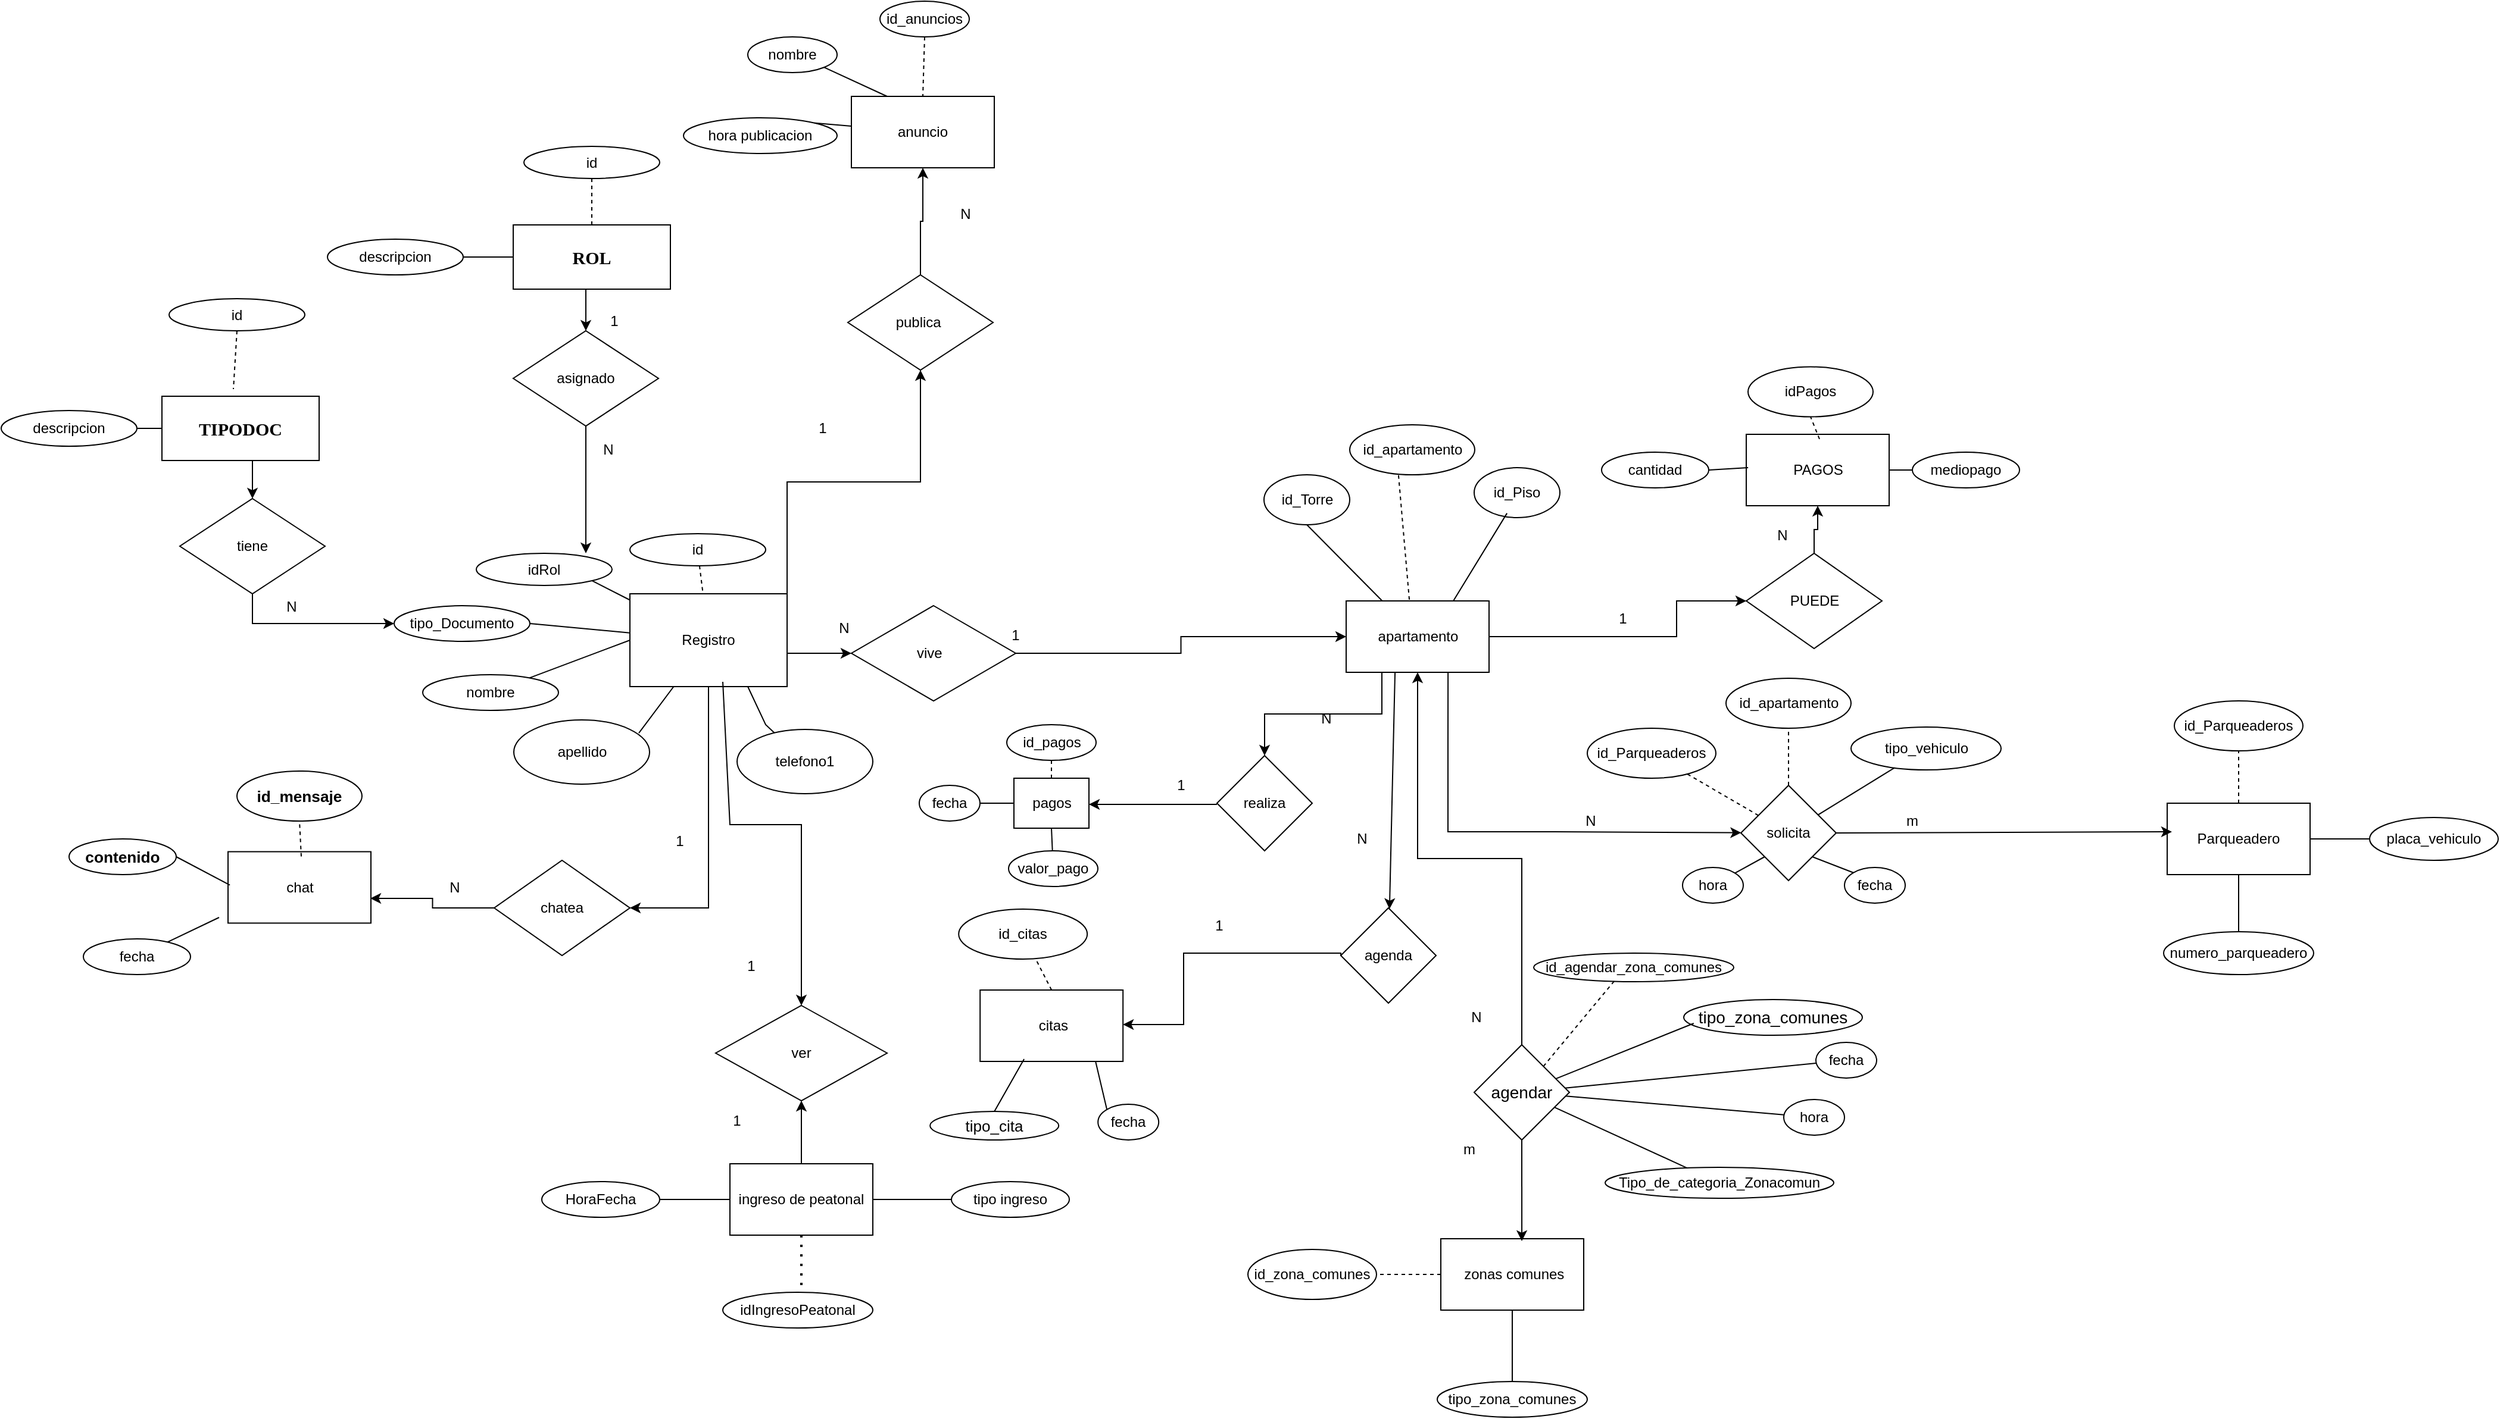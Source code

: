 <mxfile version="26.2.10">
  <diagram id="prtHgNgQTEPvFCAcTncT" name="Page-1">
    <mxGraphModel grid="1" page="1" gridSize="6" guides="1" tooltips="1" connect="1" arrows="1" fold="1" pageScale="1" pageWidth="1654" pageHeight="2336" math="0" shadow="0">
      <root>
        <mxCell id="0" />
        <mxCell id="1" parent="0" />
        <mxCell id="XFZLn8mU4N4aDGrCl8SK-13" style="edgeStyle=orthogonalEdgeStyle;rounded=0;orthogonalLoop=1;jettySize=auto;html=1;exitX=1;exitY=0.5;exitDx=0;exitDy=0;entryX=0;entryY=0.5;entryDx=0;entryDy=0;" edge="1" parent="1" source="XFZLn8mU4N4aDGrCl8SK-1" target="XFZLn8mU4N4aDGrCl8SK-10">
          <mxGeometry relative="1" as="geometry">
            <Array as="points">
              <mxPoint x="909" y="210" />
            </Array>
          </mxGeometry>
        </mxCell>
        <mxCell id="z6CFvc5Y_7R4wMBD-aB0-1" style="edgeStyle=orthogonalEdgeStyle;rounded=0;orthogonalLoop=1;jettySize=auto;html=1;exitX=1;exitY=0;exitDx=0;exitDy=0;" edge="1" parent="1" source="XFZLn8mU4N4aDGrCl8SK-1" target="XFZLn8mU4N4aDGrCl8SK-52">
          <mxGeometry relative="1" as="geometry" />
        </mxCell>
        <mxCell id="9U6cavfSy_mjkK7DyCbC-13" style="edgeStyle=orthogonalEdgeStyle;rounded=0;orthogonalLoop=1;jettySize=auto;html=1;exitX=0.5;exitY=1;exitDx=0;exitDy=0;entryX=1;entryY=0.5;entryDx=0;entryDy=0;" edge="1" parent="1" source="XFZLn8mU4N4aDGrCl8SK-1" target="9U6cavfSy_mjkK7DyCbC-2">
          <mxGeometry relative="1" as="geometry" />
        </mxCell>
        <mxCell id="XFZLn8mU4N4aDGrCl8SK-1" value="Registro" style="rounded=0;whiteSpace=wrap;html=1;" vertex="1" parent="1">
          <mxGeometry x="777" y="160" width="132" height="78" as="geometry" />
        </mxCell>
        <mxCell id="XFZLn8mU4N4aDGrCl8SK-2" value="tipo_Documento" style="ellipse;whiteSpace=wrap;html=1;" vertex="1" parent="1">
          <mxGeometry x="579" y="170" width="114" height="30" as="geometry" />
        </mxCell>
        <mxCell id="XFZLn8mU4N4aDGrCl8SK-3" value="nombre" style="ellipse;whiteSpace=wrap;html=1;" vertex="1" parent="1">
          <mxGeometry x="603" y="228" width="114" height="30" as="geometry" />
        </mxCell>
        <mxCell id="XFZLn8mU4N4aDGrCl8SK-4" value="apellido" style="ellipse;whiteSpace=wrap;html=1;" vertex="1" parent="1">
          <mxGeometry x="679.5" y="266" width="114" height="54" as="geometry" />
        </mxCell>
        <mxCell id="XFZLn8mU4N4aDGrCl8SK-5" value="" style="endArrow=none;html=1;rounded=0;exitX=0.921;exitY=0.204;exitDx=0;exitDy=0;exitPerimeter=0;" edge="1" parent="1" source="XFZLn8mU4N4aDGrCl8SK-4" target="XFZLn8mU4N4aDGrCl8SK-1">
          <mxGeometry width="50" height="50" relative="1" as="geometry">
            <mxPoint x="747" y="362" as="sourcePoint" />
            <mxPoint x="797" y="312" as="targetPoint" />
          </mxGeometry>
        </mxCell>
        <mxCell id="XFZLn8mU4N4aDGrCl8SK-6" value="" style="endArrow=none;html=1;rounded=0;entryX=0;entryY=0.5;entryDx=0;entryDy=0;" edge="1" parent="1" source="XFZLn8mU4N4aDGrCl8SK-3" target="XFZLn8mU4N4aDGrCl8SK-1">
          <mxGeometry width="50" height="50" relative="1" as="geometry">
            <mxPoint x="765" y="326" as="sourcePoint" />
            <mxPoint x="815" y="276" as="targetPoint" />
          </mxGeometry>
        </mxCell>
        <mxCell id="XFZLn8mU4N4aDGrCl8SK-8" value="" style="endArrow=none;dashed=1;html=1;rounded=0;" edge="1" parent="1" source="XFZLn8mU4N4aDGrCl8SK-33" target="XFZLn8mU4N4aDGrCl8SK-1">
          <mxGeometry width="50" height="50" relative="1" as="geometry">
            <mxPoint x="747" y="374" as="sourcePoint" />
            <mxPoint x="797" y="324" as="targetPoint" />
          </mxGeometry>
        </mxCell>
        <mxCell id="XFZLn8mU4N4aDGrCl8SK-14" style="edgeStyle=orthogonalEdgeStyle;rounded=0;orthogonalLoop=1;jettySize=auto;html=1;exitX=1;exitY=0.5;exitDx=0;exitDy=0;entryX=0;entryY=0.5;entryDx=0;entryDy=0;" edge="1" parent="1" source="XFZLn8mU4N4aDGrCl8SK-10" target="XFZLn8mU4N4aDGrCl8SK-23">
          <mxGeometry relative="1" as="geometry">
            <mxPoint x="846" y="156" as="targetPoint" />
          </mxGeometry>
        </mxCell>
        <mxCell id="XFZLn8mU4N4aDGrCl8SK-10" value="vive&amp;nbsp;&amp;nbsp;" style="rhombus;whiteSpace=wrap;html=1;" vertex="1" parent="1">
          <mxGeometry x="963" y="170" width="138" height="80" as="geometry" />
        </mxCell>
        <mxCell id="XFZLn8mU4N4aDGrCl8SK-49" style="edgeStyle=orthogonalEdgeStyle;rounded=0;orthogonalLoop=1;jettySize=auto;html=1;exitX=0.25;exitY=1;exitDx=0;exitDy=0;" edge="1" parent="1" source="XFZLn8mU4N4aDGrCl8SK-23" target="XFZLn8mU4N4aDGrCl8SK-93">
          <mxGeometry relative="1" as="geometry">
            <mxPoint x="1508.875" y="306.035" as="targetPoint" />
          </mxGeometry>
        </mxCell>
        <mxCell id="XFZLn8mU4N4aDGrCl8SK-15" value="id_Torre" style="ellipse;whiteSpace=wrap;html=1;" vertex="1" parent="1">
          <mxGeometry x="1309.5" y="60" width="72" height="42" as="geometry" />
        </mxCell>
        <mxCell id="XFZLn8mU4N4aDGrCl8SK-21" value="id_Piso" style="ellipse;whiteSpace=wrap;html=1;" vertex="1" parent="1">
          <mxGeometry x="1486" y="54" width="72" height="42" as="geometry" />
        </mxCell>
        <mxCell id="wD9vCSs2kiwaSjGG6T85-2" style="edgeStyle=orthogonalEdgeStyle;rounded=0;orthogonalLoop=1;jettySize=auto;html=1;exitX=1;exitY=0.5;exitDx=0;exitDy=0;entryX=0;entryY=0.5;entryDx=0;entryDy=0;" edge="1" parent="1" source="XFZLn8mU4N4aDGrCl8SK-23" target="wD9vCSs2kiwaSjGG6T85-1">
          <mxGeometry relative="1" as="geometry">
            <Array as="points">
              <mxPoint x="1656" y="196" />
              <mxPoint x="1656" y="166" />
            </Array>
          </mxGeometry>
        </mxCell>
        <mxCell id="XFZLn8mU4N4aDGrCl8SK-23" value="apartamento" style="rounded=0;whiteSpace=wrap;html=1;" vertex="1" parent="1">
          <mxGeometry x="1378.5" y="166" width="120" height="60" as="geometry" />
        </mxCell>
        <mxCell id="XFZLn8mU4N4aDGrCl8SK-27" value="id_apartamento" style="ellipse;whiteSpace=wrap;html=1;" vertex="1" parent="1">
          <mxGeometry x="1381.5" y="18" width="105" height="42" as="geometry" />
        </mxCell>
        <mxCell id="XFZLn8mU4N4aDGrCl8SK-28" value="" style="endArrow=none;dashed=1;html=1;rounded=0;exitX=0.442;exitY=-0.017;exitDx=0;exitDy=0;exitPerimeter=0;entryX=0.389;entryY=0.976;entryDx=0;entryDy=0;entryPerimeter=0;" edge="1" parent="1" source="XFZLn8mU4N4aDGrCl8SK-23" target="XFZLn8mU4N4aDGrCl8SK-27">
          <mxGeometry width="50" height="50" relative="1" as="geometry">
            <mxPoint x="1548" y="158" as="sourcePoint" />
            <mxPoint x="1598" y="108" as="targetPoint" />
          </mxGeometry>
        </mxCell>
        <mxCell id="XFZLn8mU4N4aDGrCl8SK-29" value="pagos" style="rounded=0;whiteSpace=wrap;html=1;" vertex="1" parent="1">
          <mxGeometry x="1099.5" y="315" width="63" height="42" as="geometry" />
        </mxCell>
        <mxCell id="XFZLn8mU4N4aDGrCl8SK-33" value="id" style="ellipse;whiteSpace=wrap;html=1;" vertex="1" parent="1">
          <mxGeometry x="777" y="109.5" width="114" height="27" as="geometry" />
        </mxCell>
        <mxCell id="XFZLn8mU4N4aDGrCl8SK-34" value="" style="endArrow=none;html=1;rounded=0;exitX=1;exitY=0.5;exitDx=0;exitDy=0;" edge="1" parent="1" source="XFZLn8mU4N4aDGrCl8SK-2" target="XFZLn8mU4N4aDGrCl8SK-1">
          <mxGeometry width="50" height="50" relative="1" as="geometry">
            <mxPoint x="747" y="188" as="sourcePoint" />
            <mxPoint x="797" y="138" as="targetPoint" />
          </mxGeometry>
        </mxCell>
        <mxCell id="XFZLn8mU4N4aDGrCl8SK-36" value="fecha" style="ellipse;whiteSpace=wrap;html=1;" vertex="1" parent="1">
          <mxGeometry x="1020" y="321" width="51" height="30" as="geometry" />
        </mxCell>
        <mxCell id="XFZLn8mU4N4aDGrCl8SK-37" value="valor_pago" style="ellipse;whiteSpace=wrap;html=1;" vertex="1" parent="1">
          <mxGeometry x="1095" y="376" width="75" height="30" as="geometry" />
        </mxCell>
        <mxCell id="XFZLn8mU4N4aDGrCl8SK-38" value="id_pagos" style="ellipse;whiteSpace=wrap;html=1;" vertex="1" parent="1">
          <mxGeometry x="1093.5" y="270" width="75" height="30" as="geometry" />
        </mxCell>
        <mxCell id="XFZLn8mU4N4aDGrCl8SK-41" value="" style="endArrow=none;dashed=1;html=1;rounded=0;exitX=0.5;exitY=1;exitDx=0;exitDy=0;entryX=0.5;entryY=0;entryDx=0;entryDy=0;" edge="1" parent="1" source="XFZLn8mU4N4aDGrCl8SK-38" target="XFZLn8mU4N4aDGrCl8SK-29">
          <mxGeometry width="50" height="50" relative="1" as="geometry">
            <mxPoint x="1185" y="348" as="sourcePoint" />
            <mxPoint x="1235" y="298" as="targetPoint" />
          </mxGeometry>
        </mxCell>
        <mxCell id="XFZLn8mU4N4aDGrCl8SK-42" value="" style="endArrow=none;html=1;rounded=0;entryX=0.5;entryY=1;entryDx=0;entryDy=0;" edge="1" parent="1" source="XFZLn8mU4N4aDGrCl8SK-37" target="XFZLn8mU4N4aDGrCl8SK-29">
          <mxGeometry width="50" height="50" relative="1" as="geometry">
            <mxPoint x="1191" y="534" as="sourcePoint" />
            <mxPoint x="1241" y="484" as="targetPoint" />
          </mxGeometry>
        </mxCell>
        <mxCell id="XFZLn8mU4N4aDGrCl8SK-43" value="" style="endArrow=none;html=1;rounded=0;exitX=1;exitY=0.5;exitDx=0;exitDy=0;entryX=0;entryY=0.5;entryDx=0;entryDy=0;" edge="1" parent="1" source="XFZLn8mU4N4aDGrCl8SK-36" target="XFZLn8mU4N4aDGrCl8SK-29">
          <mxGeometry width="50" height="50" relative="1" as="geometry">
            <mxPoint x="1251" y="534" as="sourcePoint" />
            <mxPoint x="1301" y="484" as="targetPoint" />
          </mxGeometry>
        </mxCell>
        <mxCell id="XFZLn8mU4N4aDGrCl8SK-50" value="Parqueadero" style="rounded=0;whiteSpace=wrap;html=1;" vertex="1" parent="1">
          <mxGeometry x="2068" y="336" width="120" height="60" as="geometry" />
        </mxCell>
        <mxCell id="z6CFvc5Y_7R4wMBD-aB0-2" style="edgeStyle=orthogonalEdgeStyle;rounded=0;orthogonalLoop=1;jettySize=auto;html=1;exitX=0.5;exitY=0;exitDx=0;exitDy=0;" edge="1" parent="1" source="XFZLn8mU4N4aDGrCl8SK-52" target="XFZLn8mU4N4aDGrCl8SK-55">
          <mxGeometry relative="1" as="geometry" />
        </mxCell>
        <mxCell id="XFZLn8mU4N4aDGrCl8SK-52" value="publica&amp;nbsp;" style="rhombus;whiteSpace=wrap;html=1;" vertex="1" parent="1">
          <mxGeometry x="960" y="-108" width="122" height="80" as="geometry" />
        </mxCell>
        <mxCell id="XFZLn8mU4N4aDGrCl8SK-55" value="anuncio" style="rounded=0;whiteSpace=wrap;html=1;" vertex="1" parent="1">
          <mxGeometry x="963" y="-258" width="120" height="60" as="geometry" />
        </mxCell>
        <mxCell id="XFZLn8mU4N4aDGrCl8SK-57" value="id_Parqueaderos" style="ellipse;whiteSpace=wrap;html=1;" vertex="1" parent="1">
          <mxGeometry x="2074" y="250" width="108" height="42" as="geometry" />
        </mxCell>
        <mxCell id="XFZLn8mU4N4aDGrCl8SK-58" value="placa_vehiculo" style="ellipse;whiteSpace=wrap;html=1;" vertex="1" parent="1">
          <mxGeometry x="2238" y="348" width="108" height="36" as="geometry" />
        </mxCell>
        <mxCell id="XFZLn8mU4N4aDGrCl8SK-59" value="numero_parqueadero" style="ellipse;whiteSpace=wrap;html=1;" vertex="1" parent="1">
          <mxGeometry x="2065" y="444" width="126" height="36" as="geometry" />
        </mxCell>
        <mxCell id="XFZLn8mU4N4aDGrCl8SK-60" value="" style="endArrow=none;dashed=1;html=1;rounded=0;" edge="1" parent="1" source="XFZLn8mU4N4aDGrCl8SK-50" target="XFZLn8mU4N4aDGrCl8SK-57">
          <mxGeometry width="50" height="50" relative="1" as="geometry">
            <mxPoint x="1718.93" y="471.5" as="sourcePoint" />
            <mxPoint x="1946.93" y="295.5" as="targetPoint" />
          </mxGeometry>
        </mxCell>
        <mxCell id="XFZLn8mU4N4aDGrCl8SK-61" value="" style="endArrow=none;html=1;rounded=0;entryX=0;entryY=0.5;entryDx=0;entryDy=0;exitX=1;exitY=0.5;exitDx=0;exitDy=0;" edge="1" parent="1" source="XFZLn8mU4N4aDGrCl8SK-50" target="XFZLn8mU4N4aDGrCl8SK-58">
          <mxGeometry width="50" height="50" relative="1" as="geometry">
            <mxPoint x="1898.93" y="471.5" as="sourcePoint" />
            <mxPoint x="1948.93" y="421.5" as="targetPoint" />
          </mxGeometry>
        </mxCell>
        <mxCell id="XFZLn8mU4N4aDGrCl8SK-62" value="" style="endArrow=none;html=1;rounded=0;exitX=0.5;exitY=1;exitDx=0;exitDy=0;" edge="1" parent="1" source="XFZLn8mU4N4aDGrCl8SK-50" target="XFZLn8mU4N4aDGrCl8SK-59">
          <mxGeometry width="50" height="50" relative="1" as="geometry">
            <mxPoint x="2000.93" y="489.5" as="sourcePoint" />
            <mxPoint x="2050.93" y="439.5" as="targetPoint" />
          </mxGeometry>
        </mxCell>
        <mxCell id="XFZLn8mU4N4aDGrCl8SK-63" value="tipo_vehiculo" style="ellipse;whiteSpace=wrap;html=1;" vertex="1" parent="1">
          <mxGeometry x="1802.5" y="272" width="126" height="36" as="geometry" />
        </mxCell>
        <mxCell id="XFZLn8mU4N4aDGrCl8SK-64" value="" style="endArrow=none;html=1;rounded=0;" edge="1" parent="1" source="XFZLn8mU4N4aDGrCl8SK-63" target="uXZgkRd6HaHkhvPWlQsV-46">
          <mxGeometry width="50" height="50" relative="1" as="geometry">
            <mxPoint x="1826.93" y="525.5" as="sourcePoint" />
            <mxPoint x="1876.93" y="475.5" as="targetPoint" />
          </mxGeometry>
        </mxCell>
        <mxCell id="XFZLn8mU4N4aDGrCl8SK-66" value="id_anuncios" style="ellipse;whiteSpace=wrap;html=1;" vertex="1" parent="1">
          <mxGeometry x="987" y="-338" width="75" height="30" as="geometry" />
        </mxCell>
        <mxCell id="XFZLn8mU4N4aDGrCl8SK-67" value="nombre" style="ellipse;whiteSpace=wrap;html=1;" vertex="1" parent="1">
          <mxGeometry x="876" y="-308" width="75" height="30" as="geometry" />
        </mxCell>
        <mxCell id="XFZLn8mU4N4aDGrCl8SK-69" value="hora publicacion" style="ellipse;whiteSpace=wrap;html=1;" vertex="1" parent="1">
          <mxGeometry x="822" y="-240" width="129" height="30" as="geometry" />
        </mxCell>
        <mxCell id="XFZLn8mU4N4aDGrCl8SK-71" value="" style="endArrow=none;dashed=1;html=1;rounded=0;exitX=0.5;exitY=1;exitDx=0;exitDy=0;entryX=0.5;entryY=0;entryDx=0;entryDy=0;" edge="1" parent="1" source="XFZLn8mU4N4aDGrCl8SK-66" target="XFZLn8mU4N4aDGrCl8SK-55">
          <mxGeometry width="50" height="50" relative="1" as="geometry">
            <mxPoint x="1167" y="-268" as="sourcePoint" />
            <mxPoint x="1217" y="-318" as="targetPoint" />
          </mxGeometry>
        </mxCell>
        <mxCell id="XFZLn8mU4N4aDGrCl8SK-73" value="" style="endArrow=none;html=1;rounded=0;exitX=1;exitY=0;exitDx=0;exitDy=0;" edge="1" parent="1" source="XFZLn8mU4N4aDGrCl8SK-69" target="XFZLn8mU4N4aDGrCl8SK-55">
          <mxGeometry width="50" height="50" relative="1" as="geometry">
            <mxPoint x="987" y="-76" as="sourcePoint" />
            <mxPoint x="1037" y="-126" as="targetPoint" />
          </mxGeometry>
        </mxCell>
        <mxCell id="XFZLn8mU4N4aDGrCl8SK-74" value="" style="endArrow=none;html=1;rounded=0;exitX=1;exitY=1;exitDx=0;exitDy=0;entryX=0.25;entryY=0;entryDx=0;entryDy=0;" edge="1" parent="1" source="XFZLn8mU4N4aDGrCl8SK-67" target="XFZLn8mU4N4aDGrCl8SK-55">
          <mxGeometry width="50" height="50" relative="1" as="geometry">
            <mxPoint x="1089" y="-244" as="sourcePoint" />
            <mxPoint x="1139" y="-294" as="targetPoint" />
          </mxGeometry>
        </mxCell>
        <mxCell id="XFZLn8mU4N4aDGrCl8SK-77" value="&amp;nbsp;citas" style="rounded=0;whiteSpace=wrap;html=1;" vertex="1" parent="1">
          <mxGeometry x="1071.09" y="493" width="120" height="60" as="geometry" />
        </mxCell>
        <mxCell id="XFZLn8mU4N4aDGrCl8SK-81" style="edgeStyle=orthogonalEdgeStyle;rounded=0;orthogonalLoop=1;jettySize=auto;html=1;exitX=0;exitY=0.5;exitDx=0;exitDy=0;" edge="1" parent="1" source="uXZgkRd6HaHkhvPWlQsV-47" target="XFZLn8mU4N4aDGrCl8SK-77">
          <mxGeometry relative="1" as="geometry">
            <mxPoint x="1314" y="444" as="sourcePoint" />
            <Array as="points">
              <mxPoint x="1374" y="462" />
              <mxPoint x="1242" y="462" />
              <mxPoint x="1242" y="522" />
            </Array>
          </mxGeometry>
        </mxCell>
        <mxCell id="XFZLn8mU4N4aDGrCl8SK-82" value="id_citas" style="ellipse;whiteSpace=wrap;html=1;" vertex="1" parent="1">
          <mxGeometry x="1053.09" y="425" width="108" height="42" as="geometry" />
        </mxCell>
        <mxCell id="XFZLn8mU4N4aDGrCl8SK-83" value="&lt;span style=&quot;font-family: Arial; font-size: 13px; text-align: left; white-space-collapse: preserve; background-color: rgb(255, 255, 255);&quot;&gt;tipo_cita&lt;/span&gt;" style="ellipse;whiteSpace=wrap;html=1;" vertex="1" parent="1">
          <mxGeometry x="1029.09" y="595" width="108" height="24" as="geometry" />
        </mxCell>
        <mxCell id="XFZLn8mU4N4aDGrCl8SK-85" value="fecha" style="ellipse;whiteSpace=wrap;html=1;" vertex="1" parent="1">
          <mxGeometry x="1170.09" y="589" width="51" height="30" as="geometry" />
        </mxCell>
        <mxCell id="XFZLn8mU4N4aDGrCl8SK-88" value="" style="endArrow=none;html=1;rounded=0;exitX=0.308;exitY=0.967;exitDx=0;exitDy=0;entryX=0.5;entryY=0;entryDx=0;entryDy=0;exitPerimeter=0;" edge="1" parent="1" source="XFZLn8mU4N4aDGrCl8SK-77" target="XFZLn8mU4N4aDGrCl8SK-83">
          <mxGeometry width="50" height="50" relative="1" as="geometry">
            <mxPoint x="1131.09" y="531" as="sourcePoint" />
            <mxPoint x="1181.09" y="481" as="targetPoint" />
          </mxGeometry>
        </mxCell>
        <mxCell id="XFZLn8mU4N4aDGrCl8SK-90" value="" style="endArrow=none;html=1;rounded=0;exitX=0.808;exitY=1;exitDx=0;exitDy=0;entryX=0;entryY=0;entryDx=0;entryDy=0;exitPerimeter=0;" edge="1" parent="1" source="XFZLn8mU4N4aDGrCl8SK-77" target="XFZLn8mU4N4aDGrCl8SK-85">
          <mxGeometry width="50" height="50" relative="1" as="geometry">
            <mxPoint x="1149.09" y="645" as="sourcePoint" />
            <mxPoint x="1199.09" y="595" as="targetPoint" />
          </mxGeometry>
        </mxCell>
        <mxCell id="XFZLn8mU4N4aDGrCl8SK-92" value="" style="endArrow=none;dashed=1;html=1;rounded=0;exitX=0.5;exitY=0;exitDx=0;exitDy=0;" edge="1" parent="1" source="XFZLn8mU4N4aDGrCl8SK-77" target="XFZLn8mU4N4aDGrCl8SK-82">
          <mxGeometry width="50" height="50" relative="1" as="geometry">
            <mxPoint x="1059.09" y="459" as="sourcePoint" />
            <mxPoint x="1109.09" y="409" as="targetPoint" />
          </mxGeometry>
        </mxCell>
        <mxCell id="XFZLn8mU4N4aDGrCl8SK-93" value="realiza" style="rhombus;whiteSpace=wrap;html=1;" vertex="1" parent="1">
          <mxGeometry x="1270.0" y="296" width="80" height="80" as="geometry" />
        </mxCell>
        <mxCell id="XFZLn8mU4N4aDGrCl8SK-95" value="&amp;nbsp;zonas comunes" style="rounded=0;whiteSpace=wrap;html=1;" vertex="1" parent="1">
          <mxGeometry x="1458.0" y="702" width="120" height="60" as="geometry" />
        </mxCell>
        <mxCell id="XFZLn8mU4N4aDGrCl8SK-103" value="id_zona_comunes" style="ellipse;whiteSpace=wrap;html=1;" vertex="1" parent="1">
          <mxGeometry x="1296.0" y="711" width="108" height="42" as="geometry" />
        </mxCell>
        <mxCell id="XFZLn8mU4N4aDGrCl8SK-104" value="&lt;font style=&quot;font-size: 14px;&quot;&gt;tipo_zona_comunes&lt;/font&gt;" style="ellipse;whiteSpace=wrap;html=1;" vertex="1" parent="1">
          <mxGeometry x="1662" y="501" width="150" height="30" as="geometry" />
        </mxCell>
        <mxCell id="XFZLn8mU4N4aDGrCl8SK-105" value="" style="endArrow=none;dashed=1;html=1;rounded=0;exitX=0;exitY=0.5;exitDx=0;exitDy=0;" edge="1" parent="1" source="XFZLn8mU4N4aDGrCl8SK-95" target="XFZLn8mU4N4aDGrCl8SK-103">
          <mxGeometry width="50" height="50" relative="1" as="geometry">
            <mxPoint x="1742.93" y="806" as="sourcePoint" />
            <mxPoint x="1792.93" y="756" as="targetPoint" />
          </mxGeometry>
        </mxCell>
        <mxCell id="XFZLn8mU4N4aDGrCl8SK-107" value="fecha" style="ellipse;whiteSpace=wrap;html=1;" vertex="1" parent="1">
          <mxGeometry x="1773.0" y="537" width="51" height="30" as="geometry" />
        </mxCell>
        <mxCell id="XFZLn8mU4N4aDGrCl8SK-108" value="hora" style="ellipse;whiteSpace=wrap;html=1;" vertex="1" parent="1">
          <mxGeometry x="1746.0" y="585" width="51" height="30" as="geometry" />
        </mxCell>
        <mxCell id="XFZLn8mU4N4aDGrCl8SK-109" value="&lt;font style=&quot;font-size: 12px;&quot;&gt;id_agendar_zona_comunes&lt;/font&gt;" style="ellipse;whiteSpace=wrap;html=1;fontSize=10;" vertex="1" parent="1">
          <mxGeometry x="1536" y="462" width="168" height="24" as="geometry" />
        </mxCell>
        <mxCell id="XFZLn8mU4N4aDGrCl8SK-112" value="Tipo_de_categoria_Zonacomun" style="ellipse;whiteSpace=wrap;html=1;" vertex="1" parent="1">
          <mxGeometry x="1596" y="642" width="192" height="26" as="geometry" />
        </mxCell>
        <mxCell id="XFZLn8mU4N4aDGrCl8SK-120" value="N" style="text;html=1;align=center;verticalAlign=middle;whiteSpace=wrap;rounded=0;" vertex="1" parent="1">
          <mxGeometry x="927" y="174" width="60" height="30" as="geometry" />
        </mxCell>
        <mxCell id="XFZLn8mU4N4aDGrCl8SK-122" value="1" style="text;html=1;align=center;verticalAlign=middle;whiteSpace=wrap;rounded=0;" vertex="1" parent="1">
          <mxGeometry x="1071" y="180" width="60" height="30" as="geometry" />
        </mxCell>
        <mxCell id="UNmhmMYlqOH1gAnvqfug-22" style="edgeStyle=orthogonalEdgeStyle;rounded=0;orthogonalLoop=1;jettySize=auto;html=1;exitX=1;exitY=1;exitDx=0;exitDy=0;entryX=1;entryY=0.5;entryDx=0;entryDy=0;" edge="1" parent="1">
          <mxGeometry relative="1" as="geometry">
            <mxPoint x="1270" y="337" as="sourcePoint" />
            <mxPoint x="1162.5" y="337" as="targetPoint" />
          </mxGeometry>
        </mxCell>
        <mxCell id="XFZLn8mU4N4aDGrCl8SK-127" value="1" style="text;html=1;align=center;verticalAlign=middle;whiteSpace=wrap;rounded=0;" vertex="1" parent="1">
          <mxGeometry x="1210" y="306" width="60" height="30" as="geometry" />
        </mxCell>
        <mxCell id="XFZLn8mU4N4aDGrCl8SK-128" value="N" style="text;html=1;align=center;verticalAlign=middle;whiteSpace=wrap;rounded=0;" vertex="1" parent="1">
          <mxGeometry x="1332" y="250" width="60" height="30" as="geometry" />
        </mxCell>
        <mxCell id="XFZLn8mU4N4aDGrCl8SK-138" value="N" style="text;html=1;align=center;verticalAlign=middle;whiteSpace=wrap;rounded=0;" vertex="1" parent="1">
          <mxGeometry x="1029.09" y="-174" width="60" height="30" as="geometry" />
        </mxCell>
        <mxCell id="XFZLn8mU4N4aDGrCl8SK-142" value="N" style="text;html=1;align=center;verticalAlign=middle;whiteSpace=wrap;rounded=0;" vertex="1" parent="1">
          <mxGeometry x="1554.0" y="336" width="60" height="30" as="geometry" />
        </mxCell>
        <mxCell id="XFZLn8mU4N4aDGrCl8SK-143" value="1" style="text;html=1;align=center;verticalAlign=middle;whiteSpace=wrap;rounded=0;" vertex="1" parent="1">
          <mxGeometry x="1242.0" y="424" width="60" height="30" as="geometry" />
        </mxCell>
        <mxCell id="XFZLn8mU4N4aDGrCl8SK-144" value="m" style="text;html=1;align=center;verticalAlign=middle;whiteSpace=wrap;rounded=0;" vertex="1" parent="1">
          <mxGeometry x="1452.0" y="612" width="60" height="30" as="geometry" />
        </mxCell>
        <mxCell id="uXZgkRd6HaHkhvPWlQsV-45" value="m" style="text;html=1;align=center;verticalAlign=middle;whiteSpace=wrap;rounded=0;" vertex="1" parent="1">
          <mxGeometry x="1824.0" y="336" width="60" height="30" as="geometry" />
        </mxCell>
        <mxCell id="uXZgkRd6HaHkhvPWlQsV-46" value="solicita" style="rhombus;whiteSpace=wrap;html=1;" vertex="1" parent="1">
          <mxGeometry x="1710.0" y="321" width="80" height="80" as="geometry" />
        </mxCell>
        <mxCell id="uXZgkRd6HaHkhvPWlQsV-47" value="agenda" style="rhombus;whiteSpace=wrap;html=1;" vertex="1" parent="1">
          <mxGeometry x="1374.0" y="424" width="80" height="80" as="geometry" />
        </mxCell>
        <mxCell id="uXZgkRd6HaHkhvPWlQsV-51" value="" style="endArrow=classic;html=1;rounded=0;exitX=0.342;exitY=1;exitDx=0;exitDy=0;exitPerimeter=0;" edge="1" parent="1" source="XFZLn8mU4N4aDGrCl8SK-23" target="uXZgkRd6HaHkhvPWlQsV-47">
          <mxGeometry width="50" height="50" relative="1" as="geometry">
            <mxPoint x="1422" y="246" as="sourcePoint" />
            <mxPoint x="1478" y="450" as="targetPoint" />
          </mxGeometry>
        </mxCell>
        <mxCell id="uXZgkRd6HaHkhvPWlQsV-52" value="" style="endArrow=classic;html=1;rounded=0;exitX=0.713;exitY=1;exitDx=0;exitDy=0;exitPerimeter=0;" edge="1" parent="1" source="XFZLn8mU4N4aDGrCl8SK-23" target="uXZgkRd6HaHkhvPWlQsV-46">
          <mxGeometry width="50" height="50" relative="1" as="geometry">
            <mxPoint x="1428" y="500" as="sourcePoint" />
            <mxPoint x="1478" y="450" as="targetPoint" />
            <Array as="points">
              <mxPoint x="1464" y="288" />
              <mxPoint x="1464" y="360" />
              <mxPoint x="1554" y="360" />
            </Array>
          </mxGeometry>
        </mxCell>
        <mxCell id="uXZgkRd6HaHkhvPWlQsV-53" value="N" style="text;html=1;align=center;verticalAlign=middle;whiteSpace=wrap;rounded=0;" vertex="1" parent="1">
          <mxGeometry x="1362" y="351" width="60" height="30" as="geometry" />
        </mxCell>
        <mxCell id="LCZmsySplRcOUDj-iDFr-1" value="tipo_zona_comunes" style="ellipse;whiteSpace=wrap;html=1;" vertex="1" parent="1">
          <mxGeometry x="1455" y="822" width="126" height="30" as="geometry" />
        </mxCell>
        <mxCell id="WKXp70jI0YYsmDOxTHGR-8" value="" style="endArrow=none;html=1;rounded=0;entryX=0.5;entryY=1;entryDx=0;entryDy=0;" edge="1" parent="1" source="XFZLn8mU4N4aDGrCl8SK-23" target="XFZLn8mU4N4aDGrCl8SK-15">
          <mxGeometry width="50" height="50" relative="1" as="geometry">
            <mxPoint x="708" y="186" as="sourcePoint" />
            <mxPoint x="770" y="270" as="targetPoint" />
          </mxGeometry>
        </mxCell>
        <mxCell id="WKXp70jI0YYsmDOxTHGR-10" value="" style="endArrow=none;html=1;rounded=0;entryX=0.383;entryY=0.912;entryDx=0;entryDy=0;entryPerimeter=0;exitX=0.75;exitY=0;exitDx=0;exitDy=0;" edge="1" parent="1" source="XFZLn8mU4N4aDGrCl8SK-23" target="XFZLn8mU4N4aDGrCl8SK-21">
          <mxGeometry width="50" height="50" relative="1" as="geometry">
            <mxPoint x="816" y="380" as="sourcePoint" />
            <mxPoint x="866" y="330" as="targetPoint" />
            <Array as="points" />
          </mxGeometry>
        </mxCell>
        <mxCell id="UNmhmMYlqOH1gAnvqfug-1" style="edgeStyle=orthogonalEdgeStyle;rounded=0;orthogonalLoop=1;jettySize=auto;html=1;exitX=0.5;exitY=1;exitDx=0;exitDy=0;" edge="1" parent="1" source="XFZLn8mU4N4aDGrCl8SK-38" target="XFZLn8mU4N4aDGrCl8SK-38">
          <mxGeometry relative="1" as="geometry" />
        </mxCell>
        <mxCell id="UNmhmMYlqOH1gAnvqfug-3" value="N" style="text;html=1;align=center;verticalAlign=middle;whiteSpace=wrap;rounded=0;" vertex="1" parent="1">
          <mxGeometry x="1458" y="501" width="60" height="30" as="geometry" />
        </mxCell>
        <mxCell id="UNmhmMYlqOH1gAnvqfug-8" style="edgeStyle=orthogonalEdgeStyle;rounded=0;orthogonalLoop=1;jettySize=auto;html=1;exitX=0.5;exitY=0;exitDx=0;exitDy=0;entryX=0.5;entryY=1;entryDx=0;entryDy=0;" edge="1" parent="1" source="UNmhmMYlqOH1gAnvqfug-6" target="XFZLn8mU4N4aDGrCl8SK-23">
          <mxGeometry relative="1" as="geometry" />
        </mxCell>
        <mxCell id="UNmhmMYlqOH1gAnvqfug-6" value="&lt;font style=&quot;font-size: 14px;&quot;&gt;agendar&lt;/font&gt;" style="rhombus;whiteSpace=wrap;html=1;" vertex="1" parent="1">
          <mxGeometry x="1486.0" y="539" width="80" height="80" as="geometry" />
        </mxCell>
        <mxCell id="UNmhmMYlqOH1gAnvqfug-13" value="" style="endArrow=none;html=1;rounded=0;entryX=0.056;entryY=0.667;entryDx=0;entryDy=0;entryPerimeter=0;" edge="1" parent="1" source="UNmhmMYlqOH1gAnvqfug-6" target="XFZLn8mU4N4aDGrCl8SK-104">
          <mxGeometry width="50" height="50" relative="1" as="geometry">
            <mxPoint x="1565.996" y="551.996" as="sourcePoint" />
            <mxPoint x="1687.71" y="531.71" as="targetPoint" />
          </mxGeometry>
        </mxCell>
        <mxCell id="UNmhmMYlqOH1gAnvqfug-14" value="" style="endArrow=none;dashed=1;html=1;rounded=0;entryX=0.405;entryY=0.958;entryDx=0;entryDy=0;entryPerimeter=0;" edge="1" parent="1" source="UNmhmMYlqOH1gAnvqfug-6" target="XFZLn8mU4N4aDGrCl8SK-109">
          <mxGeometry width="50" height="50" relative="1" as="geometry">
            <mxPoint x="1596" y="560" as="sourcePoint" />
            <mxPoint x="1646" y="510" as="targetPoint" />
          </mxGeometry>
        </mxCell>
        <mxCell id="UNmhmMYlqOH1gAnvqfug-15" value="" style="endArrow=none;html=1;rounded=0;" edge="1" parent="1" source="UNmhmMYlqOH1gAnvqfug-6" target="XFZLn8mU4N4aDGrCl8SK-107">
          <mxGeometry width="50" height="50" relative="1" as="geometry">
            <mxPoint x="1686" y="614" as="sourcePoint" />
            <mxPoint x="1736" y="564" as="targetPoint" />
          </mxGeometry>
        </mxCell>
        <mxCell id="UNmhmMYlqOH1gAnvqfug-16" value="" style="endArrow=none;html=1;rounded=0;" edge="1" parent="1" source="UNmhmMYlqOH1gAnvqfug-6" target="XFZLn8mU4N4aDGrCl8SK-108">
          <mxGeometry width="50" height="50" relative="1" as="geometry">
            <mxPoint x="1608" y="626" as="sourcePoint" />
            <mxPoint x="1658" y="576" as="targetPoint" />
          </mxGeometry>
        </mxCell>
        <mxCell id="UNmhmMYlqOH1gAnvqfug-18" value="" style="endArrow=none;html=1;rounded=0;" edge="1" parent="1" source="UNmhmMYlqOH1gAnvqfug-6" target="XFZLn8mU4N4aDGrCl8SK-112">
          <mxGeometry width="50" height="50" relative="1" as="geometry">
            <mxPoint x="1662" y="704" as="sourcePoint" />
            <mxPoint x="1712" y="654" as="targetPoint" />
          </mxGeometry>
        </mxCell>
        <mxCell id="UNmhmMYlqOH1gAnvqfug-20" style="edgeStyle=orthogonalEdgeStyle;rounded=0;orthogonalLoop=1;jettySize=auto;html=1;exitX=0.5;exitY=1;exitDx=0;exitDy=0;entryX=0.567;entryY=0.033;entryDx=0;entryDy=0;entryPerimeter=0;" edge="1" parent="1" source="UNmhmMYlqOH1gAnvqfug-6" target="XFZLn8mU4N4aDGrCl8SK-95">
          <mxGeometry relative="1" as="geometry" />
        </mxCell>
        <mxCell id="UNmhmMYlqOH1gAnvqfug-21" value="" style="endArrow=none;html=1;rounded=0;entryX=0.5;entryY=1;entryDx=0;entryDy=0;" edge="1" parent="1" source="LCZmsySplRcOUDj-iDFr-1" target="XFZLn8mU4N4aDGrCl8SK-95">
          <mxGeometry width="50" height="50" relative="1" as="geometry">
            <mxPoint x="1614" y="776" as="sourcePoint" />
            <mxPoint x="1664" y="726" as="targetPoint" />
          </mxGeometry>
        </mxCell>
        <mxCell id="M65XA3ntROZhBf9hPt6s-28" style="edgeStyle=orthogonalEdgeStyle;rounded=0;orthogonalLoop=1;jettySize=auto;html=1;exitX=0.5;exitY=1;exitDx=0;exitDy=0;entryX=0.5;entryY=0;entryDx=0;entryDy=0;" edge="1" parent="1" source="M65XA3ntROZhBf9hPt6s-19" target="M65XA3ntROZhBf9hPt6s-26">
          <mxGeometry relative="1" as="geometry" />
        </mxCell>
        <mxCell id="M65XA3ntROZhBf9hPt6s-19" value="&lt;span style=&quot;font-family: docs-Calibri; font-size: 15px; font-weight: 700; text-align: left; white-space-collapse: preserve; background-color: rgb(255, 255, 255);&quot;&gt;TIPODOC&lt;/span&gt;" style="rounded=0;whiteSpace=wrap;html=1;" vertex="1" parent="1">
          <mxGeometry x="384" y="-6" width="132" height="54" as="geometry" />
        </mxCell>
        <mxCell id="M65XA3ntROZhBf9hPt6s-20" value="descripcion" style="ellipse;whiteSpace=wrap;html=1;" vertex="1" parent="1">
          <mxGeometry x="249" y="6" width="114" height="30" as="geometry" />
        </mxCell>
        <mxCell id="M65XA3ntROZhBf9hPt6s-21" value="id" style="ellipse;whiteSpace=wrap;html=1;" vertex="1" parent="1">
          <mxGeometry x="390" y="-88" width="114" height="27" as="geometry" />
        </mxCell>
        <mxCell id="M65XA3ntROZhBf9hPt6s-23" value="" style="endArrow=none;html=1;rounded=0;entryX=1;entryY=0.5;entryDx=0;entryDy=0;exitX=0;exitY=0.5;exitDx=0;exitDy=0;" edge="1" parent="1" source="M65XA3ntROZhBf9hPt6s-19" target="M65XA3ntROZhBf9hPt6s-20">
          <mxGeometry width="50" height="50" relative="1" as="geometry">
            <mxPoint x="363" y="134" as="sourcePoint" />
            <mxPoint x="413" y="84" as="targetPoint" />
          </mxGeometry>
        </mxCell>
        <mxCell id="M65XA3ntROZhBf9hPt6s-24" value="" style="endArrow=none;dashed=1;html=1;rounded=0;exitX=0.5;exitY=1;exitDx=0;exitDy=0;" edge="1" parent="1" source="M65XA3ntROZhBf9hPt6s-21">
          <mxGeometry width="50" height="50" relative="1" as="geometry">
            <mxPoint x="532" y="-63" as="sourcePoint" />
            <mxPoint x="444" y="-12" as="targetPoint" />
          </mxGeometry>
        </mxCell>
        <mxCell id="M65XA3ntROZhBf9hPt6s-27" style="edgeStyle=orthogonalEdgeStyle;rounded=0;orthogonalLoop=1;jettySize=auto;html=1;exitX=0.5;exitY=1;exitDx=0;exitDy=0;entryX=0;entryY=0.5;entryDx=0;entryDy=0;" edge="1" parent="1" source="M65XA3ntROZhBf9hPt6s-26" target="XFZLn8mU4N4aDGrCl8SK-2">
          <mxGeometry relative="1" as="geometry" />
        </mxCell>
        <mxCell id="M65XA3ntROZhBf9hPt6s-26" value="tiene" style="rhombus;whiteSpace=wrap;html=1;" vertex="1" parent="1">
          <mxGeometry x="399" y="80" width="122" height="80" as="geometry" />
        </mxCell>
        <mxCell id="M65XA3ntROZhBf9hPt6s-30" value="N" style="text;html=1;align=center;verticalAlign=middle;whiteSpace=wrap;rounded=0;" vertex="1" parent="1">
          <mxGeometry x="463" y="156" width="60" height="30" as="geometry" />
        </mxCell>
        <mxCell id="M65XA3ntROZhBf9hPt6s-31" style="edgeStyle=orthogonalEdgeStyle;rounded=0;orthogonalLoop=1;jettySize=auto;html=1;exitX=0.5;exitY=1;exitDx=0;exitDy=0;entryX=0.5;entryY=0;entryDx=0;entryDy=0;" edge="1" parent="1" source="M65XA3ntROZhBf9hPt6s-32" target="M65XA3ntROZhBf9hPt6s-38">
          <mxGeometry relative="1" as="geometry" />
        </mxCell>
        <mxCell id="M65XA3ntROZhBf9hPt6s-32" value="&lt;span style=&quot;font-family: docs-Calibri; font-size: 15px; font-weight: 700; text-align: left; white-space-collapse: preserve; background-color: rgb(255, 255, 255);&quot;&gt;ROL&lt;/span&gt;" style="rounded=0;whiteSpace=wrap;html=1;" vertex="1" parent="1">
          <mxGeometry x="679" y="-150" width="132" height="54" as="geometry" />
        </mxCell>
        <mxCell id="M65XA3ntROZhBf9hPt6s-33" value="descripcion" style="ellipse;whiteSpace=wrap;html=1;" vertex="1" parent="1">
          <mxGeometry x="523" y="-138" width="114" height="30" as="geometry" />
        </mxCell>
        <mxCell id="M65XA3ntROZhBf9hPt6s-34" value="id" style="ellipse;whiteSpace=wrap;html=1;" vertex="1" parent="1">
          <mxGeometry x="688" y="-216" width="114" height="27" as="geometry" />
        </mxCell>
        <mxCell id="M65XA3ntROZhBf9hPt6s-35" value="" style="endArrow=none;html=1;rounded=0;entryX=1;entryY=0.5;entryDx=0;entryDy=0;" edge="1" parent="1" source="M65XA3ntROZhBf9hPt6s-32" target="M65XA3ntROZhBf9hPt6s-33">
          <mxGeometry width="50" height="50" relative="1" as="geometry">
            <mxPoint x="637" y="-10" as="sourcePoint" />
            <mxPoint x="687" y="-60" as="targetPoint" />
          </mxGeometry>
        </mxCell>
        <mxCell id="M65XA3ntROZhBf9hPt6s-36" value="" style="endArrow=none;dashed=1;html=1;rounded=0;exitX=0.5;exitY=1;exitDx=0;exitDy=0;entryX=0.5;entryY=0;entryDx=0;entryDy=0;" edge="1" parent="1" source="M65XA3ntROZhBf9hPt6s-34" target="M65XA3ntROZhBf9hPt6s-32">
          <mxGeometry width="50" height="50" relative="1" as="geometry">
            <mxPoint x="806" y="-207" as="sourcePoint" />
            <mxPoint x="787" y="-160" as="targetPoint" />
          </mxGeometry>
        </mxCell>
        <mxCell id="M65XA3ntROZhBf9hPt6s-38" value="asignado" style="rhombus;whiteSpace=wrap;html=1;" vertex="1" parent="1">
          <mxGeometry x="679" y="-61" width="122" height="80" as="geometry" />
        </mxCell>
        <mxCell id="M65XA3ntROZhBf9hPt6s-40" value="N" style="text;html=1;align=center;verticalAlign=middle;whiteSpace=wrap;rounded=0;" vertex="1" parent="1">
          <mxGeometry x="729" y="24" width="60" height="30" as="geometry" />
        </mxCell>
        <mxCell id="M65XA3ntROZhBf9hPt6s-41" value="1" style="text;html=1;align=center;verticalAlign=middle;whiteSpace=wrap;rounded=0;" vertex="1" parent="1">
          <mxGeometry x="733.5" y="-84" width="60" height="30" as="geometry" />
        </mxCell>
        <mxCell id="M65XA3ntROZhBf9hPt6s-65" value="id_Parqueaderos" style="ellipse;whiteSpace=wrap;html=1;" vertex="1" parent="1">
          <mxGeometry x="1581" y="273" width="108" height="42" as="geometry" />
        </mxCell>
        <mxCell id="M65XA3ntROZhBf9hPt6s-66" value="" style="endArrow=none;dashed=1;html=1;rounded=0;" edge="1" parent="1" source="uXZgkRd6HaHkhvPWlQsV-46" target="M65XA3ntROZhBf9hPt6s-65">
          <mxGeometry width="50" height="50" relative="1" as="geometry">
            <mxPoint x="1717.5" y="311.25" as="sourcePoint" />
            <mxPoint x="1672.43" y="268.75" as="targetPoint" />
          </mxGeometry>
        </mxCell>
        <mxCell id="M65XA3ntROZhBf9hPt6s-67" value="id_apartamento" style="ellipse;whiteSpace=wrap;html=1;" vertex="1" parent="1">
          <mxGeometry x="1697.5" y="231" width="105" height="42" as="geometry" />
        </mxCell>
        <mxCell id="M65XA3ntROZhBf9hPt6s-68" value="" style="endArrow=none;dashed=1;html=1;rounded=0;" edge="1" parent="1" source="uXZgkRd6HaHkhvPWlQsV-46" target="M65XA3ntROZhBf9hPt6s-67">
          <mxGeometry width="50" height="50" relative="1" as="geometry">
            <mxPoint x="1741" y="362.5" as="sourcePoint" />
            <mxPoint x="1740" y="279.5" as="targetPoint" />
          </mxGeometry>
        </mxCell>
        <mxCell id="M65XA3ntROZhBf9hPt6s-69" value="fecha" style="ellipse;whiteSpace=wrap;html=1;" vertex="1" parent="1">
          <mxGeometry x="1797.0" y="390" width="51" height="30" as="geometry" />
        </mxCell>
        <mxCell id="M65XA3ntROZhBf9hPt6s-70" value="" style="endArrow=none;html=1;rounded=0;entryX=1;entryY=1;entryDx=0;entryDy=0;exitX=0;exitY=0;exitDx=0;exitDy=0;" edge="1" parent="1" source="M65XA3ntROZhBf9hPt6s-69" target="uXZgkRd6HaHkhvPWlQsV-46">
          <mxGeometry width="50" height="50" relative="1" as="geometry">
            <mxPoint x="1662" y="470" as="sourcePoint" />
            <mxPoint x="1712" y="420" as="targetPoint" />
          </mxGeometry>
        </mxCell>
        <mxCell id="M65XA3ntROZhBf9hPt6s-73" value="hora" style="ellipse;whiteSpace=wrap;html=1;" vertex="1" parent="1">
          <mxGeometry x="1661.0" y="390" width="51" height="30" as="geometry" />
        </mxCell>
        <mxCell id="M65XA3ntROZhBf9hPt6s-75" value="" style="endArrow=none;html=1;rounded=0;exitX=0;exitY=1;exitDx=0;exitDy=0;" edge="1" parent="1" source="uXZgkRd6HaHkhvPWlQsV-46" target="M65XA3ntROZhBf9hPt6s-73">
          <mxGeometry width="50" height="50" relative="1" as="geometry">
            <mxPoint x="1800" y="460" as="sourcePoint" />
            <mxPoint x="1898" y="451" as="targetPoint" />
          </mxGeometry>
        </mxCell>
        <mxCell id="nqJ5pevmRV5V5jfsWohg-3" value="idRol" style="ellipse;whiteSpace=wrap;html=1;" vertex="1" parent="1">
          <mxGeometry x="648" y="126" width="114" height="27" as="geometry" />
        </mxCell>
        <mxCell id="nqJ5pevmRV5V5jfsWohg-4" value="" style="endArrow=none;html=1;rounded=0;exitX=1;exitY=1;exitDx=0;exitDy=0;" edge="1" parent="1" source="nqJ5pevmRV5V5jfsWohg-3" target="XFZLn8mU4N4aDGrCl8SK-1">
          <mxGeometry width="50" height="50" relative="1" as="geometry">
            <mxPoint x="771" y="156" as="sourcePoint" />
            <mxPoint x="855" y="169" as="targetPoint" />
          </mxGeometry>
        </mxCell>
        <mxCell id="nqJ5pevmRV5V5jfsWohg-5" value="telefono1" style="ellipse;whiteSpace=wrap;html=1;" vertex="1" parent="1">
          <mxGeometry x="867" y="274" width="114" height="54" as="geometry" />
        </mxCell>
        <mxCell id="nqJ5pevmRV5V5jfsWohg-6" value="" style="endArrow=none;html=1;rounded=0;entryX=0.75;entryY=1;entryDx=0;entryDy=0;" edge="1" parent="1" source="nqJ5pevmRV5V5jfsWohg-5" target="XFZLn8mU4N4aDGrCl8SK-1">
          <mxGeometry width="50" height="50" relative="1" as="geometry">
            <mxPoint x="790" y="283" as="sourcePoint" />
            <mxPoint x="815" y="254" as="targetPoint" />
            <Array as="points">
              <mxPoint x="891" y="270" />
            </Array>
          </mxGeometry>
        </mxCell>
        <mxCell id="nqJ5pevmRV5V5jfsWohg-9" value="ver" style="rhombus;whiteSpace=wrap;html=1;" vertex="1" parent="1">
          <mxGeometry x="849" y="506" width="144" height="80" as="geometry" />
        </mxCell>
        <mxCell id="nqJ5pevmRV5V5jfsWohg-11" value="" style="endArrow=classic;html=1;rounded=0;entryX=0.5;entryY=0;entryDx=0;entryDy=0;" edge="1" parent="1" target="nqJ5pevmRV5V5jfsWohg-9">
          <mxGeometry width="50" height="50" relative="1" as="geometry">
            <mxPoint x="855" y="234" as="sourcePoint" />
            <mxPoint x="993" y="420" as="targetPoint" />
            <Array as="points">
              <mxPoint x="861" y="354" />
              <mxPoint x="921" y="354" />
            </Array>
          </mxGeometry>
        </mxCell>
        <mxCell id="nqJ5pevmRV5V5jfsWohg-12" value="ingreso de peatonal" style="rounded=0;whiteSpace=wrap;html=1;" vertex="1" parent="1">
          <mxGeometry x="861" y="639" width="120" height="60" as="geometry" />
        </mxCell>
        <mxCell id="nqJ5pevmRV5V5jfsWohg-13" value="" style="endArrow=classic;html=1;rounded=0;entryX=0.5;entryY=1;entryDx=0;entryDy=0;exitX=0.5;exitY=0;exitDx=0;exitDy=0;" edge="1" parent="1" source="nqJ5pevmRV5V5jfsWohg-12" target="nqJ5pevmRV5V5jfsWohg-9">
          <mxGeometry width="50" height="50" relative="1" as="geometry">
            <mxPoint x="831" y="674" as="sourcePoint" />
            <mxPoint x="881" y="624" as="targetPoint" />
          </mxGeometry>
        </mxCell>
        <mxCell id="nqJ5pevmRV5V5jfsWohg-14" value="HoraFecha" style="ellipse;whiteSpace=wrap;html=1;" vertex="1" parent="1">
          <mxGeometry x="703" y="654" width="99" height="30" as="geometry" />
        </mxCell>
        <mxCell id="nqJ5pevmRV5V5jfsWohg-16" value="" style="endArrow=none;html=1;rounded=0;entryX=0;entryY=0.5;entryDx=0;entryDy=0;" edge="1" parent="1" source="nqJ5pevmRV5V5jfsWohg-14" target="nqJ5pevmRV5V5jfsWohg-12">
          <mxGeometry width="50" height="50" relative="1" as="geometry">
            <mxPoint x="903" y="800" as="sourcePoint" />
            <mxPoint x="861" y="693" as="targetPoint" />
          </mxGeometry>
        </mxCell>
        <mxCell id="nqJ5pevmRV5V5jfsWohg-17" value="idIngresoPeatonal" style="ellipse;whiteSpace=wrap;html=1;" vertex="1" parent="1">
          <mxGeometry x="855" y="747" width="126" height="30" as="geometry" />
        </mxCell>
        <mxCell id="nqJ5pevmRV5V5jfsWohg-18" value="" style="endArrow=none;dashed=1;html=1;dashPattern=1 3;strokeWidth=2;rounded=0;exitX=0.5;exitY=1;exitDx=0;exitDy=0;" edge="1" parent="1" source="nqJ5pevmRV5V5jfsWohg-12">
          <mxGeometry width="50" height="50" relative="1" as="geometry">
            <mxPoint x="1017" y="746" as="sourcePoint" />
            <mxPoint x="921" y="744" as="targetPoint" />
          </mxGeometry>
        </mxCell>
        <mxCell id="nqJ5pevmRV5V5jfsWohg-19" value="tipo ingreso" style="ellipse;whiteSpace=wrap;html=1;" vertex="1" parent="1">
          <mxGeometry x="1047" y="654" width="99" height="30" as="geometry" />
        </mxCell>
        <mxCell id="nqJ5pevmRV5V5jfsWohg-20" value="" style="endArrow=none;html=1;rounded=0;entryX=0;entryY=0.5;entryDx=0;entryDy=0;exitX=1;exitY=0.5;exitDx=0;exitDy=0;" edge="1" parent="1" source="nqJ5pevmRV5V5jfsWohg-12" target="nqJ5pevmRV5V5jfsWohg-19">
          <mxGeometry width="50" height="50" relative="1" as="geometry">
            <mxPoint x="981" y="669" as="sourcePoint" />
            <mxPoint x="1046.999" y="671.0" as="targetPoint" />
            <Array as="points" />
          </mxGeometry>
        </mxCell>
        <mxCell id="nqJ5pevmRV5V5jfsWohg-21" value="1" style="text;html=1;align=center;verticalAlign=middle;whiteSpace=wrap;rounded=0;" vertex="1" parent="1">
          <mxGeometry x="837" y="588" width="60" height="30" as="geometry" />
        </mxCell>
        <mxCell id="nqJ5pevmRV5V5jfsWohg-22" value="1" style="text;html=1;align=center;verticalAlign=middle;whiteSpace=wrap;rounded=0;" vertex="1" parent="1">
          <mxGeometry x="849" y="458" width="60" height="30" as="geometry" />
        </mxCell>
        <mxCell id="nqJ5pevmRV5V5jfsWohg-39" value="1" style="text;html=1;align=center;verticalAlign=middle;whiteSpace=wrap;rounded=0;" vertex="1" parent="1">
          <mxGeometry x="909" y="-3" width="60" height="48" as="geometry" />
        </mxCell>
        <mxCell id="6yspMoAzT6jWxjRdkrvf-1" value="" style="endArrow=classic;html=1;rounded=0;exitX=0.5;exitY=1;exitDx=0;exitDy=0;entryX=0.807;entryY=0;entryDx=0;entryDy=0;entryPerimeter=0;" edge="1" parent="1" source="M65XA3ntROZhBf9hPt6s-38" target="nqJ5pevmRV5V5jfsWohg-3">
          <mxGeometry width="50" height="50" relative="1" as="geometry">
            <mxPoint x="831" y="140" as="sourcePoint" />
            <mxPoint x="735" y="128" as="targetPoint" />
          </mxGeometry>
        </mxCell>
        <mxCell id="6yspMoAzT6jWxjRdkrvf-2" value="" style="endArrow=classic;html=1;rounded=0;exitX=1;exitY=0.5;exitDx=0;exitDy=0;entryX=0.033;entryY=0.4;entryDx=0;entryDy=0;entryPerimeter=0;" edge="1" parent="1" source="uXZgkRd6HaHkhvPWlQsV-46" target="XFZLn8mU4N4aDGrCl8SK-50">
          <mxGeometry width="50" height="50" relative="1" as="geometry">
            <mxPoint x="1932" y="482" as="sourcePoint" />
            <mxPoint x="1982" y="432" as="targetPoint" />
          </mxGeometry>
        </mxCell>
        <mxCell id="wD9vCSs2kiwaSjGG6T85-4" style="edgeStyle=orthogonalEdgeStyle;rounded=0;orthogonalLoop=1;jettySize=auto;html=1;exitX=0.5;exitY=0;exitDx=0;exitDy=0;entryX=0.5;entryY=1;entryDx=0;entryDy=0;" edge="1" parent="1" source="wD9vCSs2kiwaSjGG6T85-1" target="wD9vCSs2kiwaSjGG6T85-3">
          <mxGeometry relative="1" as="geometry">
            <Array as="points">
              <mxPoint x="1772" y="106" />
              <mxPoint x="1774" y="106" />
            </Array>
          </mxGeometry>
        </mxCell>
        <mxCell id="wD9vCSs2kiwaSjGG6T85-1" value="PUEDE" style="rhombus;whiteSpace=wrap;html=1;" vertex="1" parent="1">
          <mxGeometry x="1714.5" y="126" width="114" height="80" as="geometry" />
        </mxCell>
        <mxCell id="wD9vCSs2kiwaSjGG6T85-3" value="PAGOS" style="rounded=0;whiteSpace=wrap;html=1;" vertex="1" parent="1">
          <mxGeometry x="1714.5" y="26" width="120" height="60" as="geometry" />
        </mxCell>
        <mxCell id="wD9vCSs2kiwaSjGG6T85-5" value="N" style="text;html=1;align=center;verticalAlign=middle;whiteSpace=wrap;rounded=0;" vertex="1" parent="1">
          <mxGeometry x="1714.5" y="96" width="60" height="30" as="geometry" />
        </mxCell>
        <mxCell id="wD9vCSs2kiwaSjGG6T85-6" value="1" style="text;html=1;align=center;verticalAlign=middle;whiteSpace=wrap;rounded=0;" vertex="1" parent="1">
          <mxGeometry x="1581.0" y="166" width="60" height="30" as="geometry" />
        </mxCell>
        <mxCell id="wD9vCSs2kiwaSjGG6T85-7" value="idPagos" style="ellipse;whiteSpace=wrap;html=1;" vertex="1" parent="1">
          <mxGeometry x="1716" y="-30.75" width="105" height="42" as="geometry" />
        </mxCell>
        <mxCell id="wD9vCSs2kiwaSjGG6T85-8" value="" style="endArrow=none;dashed=1;html=1;rounded=0;entryX=0.5;entryY=1;entryDx=0;entryDy=0;" edge="1" parent="1" target="wD9vCSs2kiwaSjGG6T85-7">
          <mxGeometry width="50" height="50" relative="1" as="geometry">
            <mxPoint x="1776" y="30" as="sourcePoint" />
            <mxPoint x="1776" y="-5" as="targetPoint" />
          </mxGeometry>
        </mxCell>
        <mxCell id="wD9vCSs2kiwaSjGG6T85-9" value="cantidad" style="ellipse;whiteSpace=wrap;html=1;" vertex="1" parent="1">
          <mxGeometry x="1593" y="41" width="90" height="30" as="geometry" />
        </mxCell>
        <mxCell id="wD9vCSs2kiwaSjGG6T85-10" value="" style="endArrow=none;html=1;rounded=0;exitX=1;exitY=0.5;exitDx=0;exitDy=0;entryX=0.013;entryY=0.467;entryDx=0;entryDy=0;entryPerimeter=0;" edge="1" parent="1" source="wD9vCSs2kiwaSjGG6T85-9" target="wD9vCSs2kiwaSjGG6T85-3">
          <mxGeometry width="50" height="50" relative="1" as="geometry">
            <mxPoint x="1644" y="98" as="sourcePoint" />
            <mxPoint x="1694" y="48" as="targetPoint" />
          </mxGeometry>
        </mxCell>
        <mxCell id="wD9vCSs2kiwaSjGG6T85-11" value="mediopago" style="ellipse;whiteSpace=wrap;html=1;" vertex="1" parent="1">
          <mxGeometry x="1854" y="41" width="90" height="30" as="geometry" />
        </mxCell>
        <mxCell id="wD9vCSs2kiwaSjGG6T85-12" value="" style="endArrow=none;html=1;rounded=0;exitX=1;exitY=0.5;exitDx=0;exitDy=0;entryX=0;entryY=0.5;entryDx=0;entryDy=0;" edge="1" parent="1" source="wD9vCSs2kiwaSjGG6T85-3" target="wD9vCSs2kiwaSjGG6T85-11">
          <mxGeometry width="50" height="50" relative="1" as="geometry">
            <mxPoint x="1878" y="134" as="sourcePoint" />
            <mxPoint x="1928" y="84" as="targetPoint" />
          </mxGeometry>
        </mxCell>
        <mxCell id="9U6cavfSy_mjkK7DyCbC-2" value="chatea" style="rhombus;whiteSpace=wrap;html=1;" vertex="1" parent="1">
          <mxGeometry x="663" y="384" width="114" height="80" as="geometry" />
        </mxCell>
        <mxCell id="9U6cavfSy_mjkK7DyCbC-3" value="chat" style="rounded=0;whiteSpace=wrap;html=1;" vertex="1" parent="1">
          <mxGeometry x="439.5" y="376.75" width="120" height="60" as="geometry" />
        </mxCell>
        <mxCell id="9U6cavfSy_mjkK7DyCbC-4" value="N" style="text;html=1;align=center;verticalAlign=middle;whiteSpace=wrap;rounded=0;" vertex="1" parent="1">
          <mxGeometry x="600.0" y="391.75" width="60" height="30" as="geometry" />
        </mxCell>
        <mxCell id="9U6cavfSy_mjkK7DyCbC-6" value="&lt;span style=&quot;font-family: sans-serif; font-size: 13.12px; font-weight: 700; text-align: left; text-wrap-mode: nowrap; background-color: rgb(255, 255, 255);&quot;&gt;id_mensaje&lt;/span&gt;" style="ellipse;whiteSpace=wrap;html=1;" vertex="1" parent="1">
          <mxGeometry x="447" y="309" width="105" height="42" as="geometry" />
        </mxCell>
        <mxCell id="9U6cavfSy_mjkK7DyCbC-7" value="" style="endArrow=none;dashed=1;html=1;rounded=0;entryX=0.5;entryY=1;entryDx=0;entryDy=0;" edge="1" parent="1" target="9U6cavfSy_mjkK7DyCbC-6">
          <mxGeometry width="50" height="50" relative="1" as="geometry">
            <mxPoint x="501" y="380.75" as="sourcePoint" />
            <mxPoint x="501" y="345.75" as="targetPoint" />
          </mxGeometry>
        </mxCell>
        <mxCell id="9U6cavfSy_mjkK7DyCbC-8" value="&lt;span style=&quot;font-family: sans-serif; font-size: 13.12px; font-weight: 700; text-align: left; text-wrap-mode: nowrap; background-color: rgb(255, 255, 255);&quot;&gt;contenido&lt;/span&gt;" style="ellipse;whiteSpace=wrap;html=1;" vertex="1" parent="1">
          <mxGeometry x="306" y="366" width="90" height="30" as="geometry" />
        </mxCell>
        <mxCell id="9U6cavfSy_mjkK7DyCbC-9" value="" style="endArrow=none;html=1;rounded=0;exitX=1;exitY=0.5;exitDx=0;exitDy=0;entryX=0.013;entryY=0.467;entryDx=0;entryDy=0;entryPerimeter=0;" edge="1" parent="1" source="9U6cavfSy_mjkK7DyCbC-8" target="9U6cavfSy_mjkK7DyCbC-3">
          <mxGeometry width="50" height="50" relative="1" as="geometry">
            <mxPoint x="369" y="448.75" as="sourcePoint" />
            <mxPoint x="419" y="398.75" as="targetPoint" />
          </mxGeometry>
        </mxCell>
        <mxCell id="9U6cavfSy_mjkK7DyCbC-10" value="fecha" style="ellipse;whiteSpace=wrap;html=1;" vertex="1" parent="1">
          <mxGeometry x="318" y="450" width="90" height="30" as="geometry" />
        </mxCell>
        <mxCell id="9U6cavfSy_mjkK7DyCbC-11" value="" style="endArrow=none;html=1;rounded=0;" edge="1" parent="1" target="9U6cavfSy_mjkK7DyCbC-10">
          <mxGeometry width="50" height="50" relative="1" as="geometry">
            <mxPoint x="432" y="432" as="sourcePoint" />
            <mxPoint x="653" y="434.75" as="targetPoint" />
          </mxGeometry>
        </mxCell>
        <mxCell id="9U6cavfSy_mjkK7DyCbC-14" style="edgeStyle=orthogonalEdgeStyle;rounded=0;orthogonalLoop=1;jettySize=auto;html=1;exitX=0;exitY=0.5;exitDx=0;exitDy=0;entryX=0.996;entryY=0.654;entryDx=0;entryDy=0;entryPerimeter=0;" edge="1" parent="1" source="9U6cavfSy_mjkK7DyCbC-2" target="9U6cavfSy_mjkK7DyCbC-3">
          <mxGeometry relative="1" as="geometry" />
        </mxCell>
        <mxCell id="9U6cavfSy_mjkK7DyCbC-16" value="1" style="text;html=1;align=center;verticalAlign=middle;whiteSpace=wrap;rounded=0;" vertex="1" parent="1">
          <mxGeometry x="789" y="343.75" width="60" height="48" as="geometry" />
        </mxCell>
      </root>
    </mxGraphModel>
  </diagram>
</mxfile>
